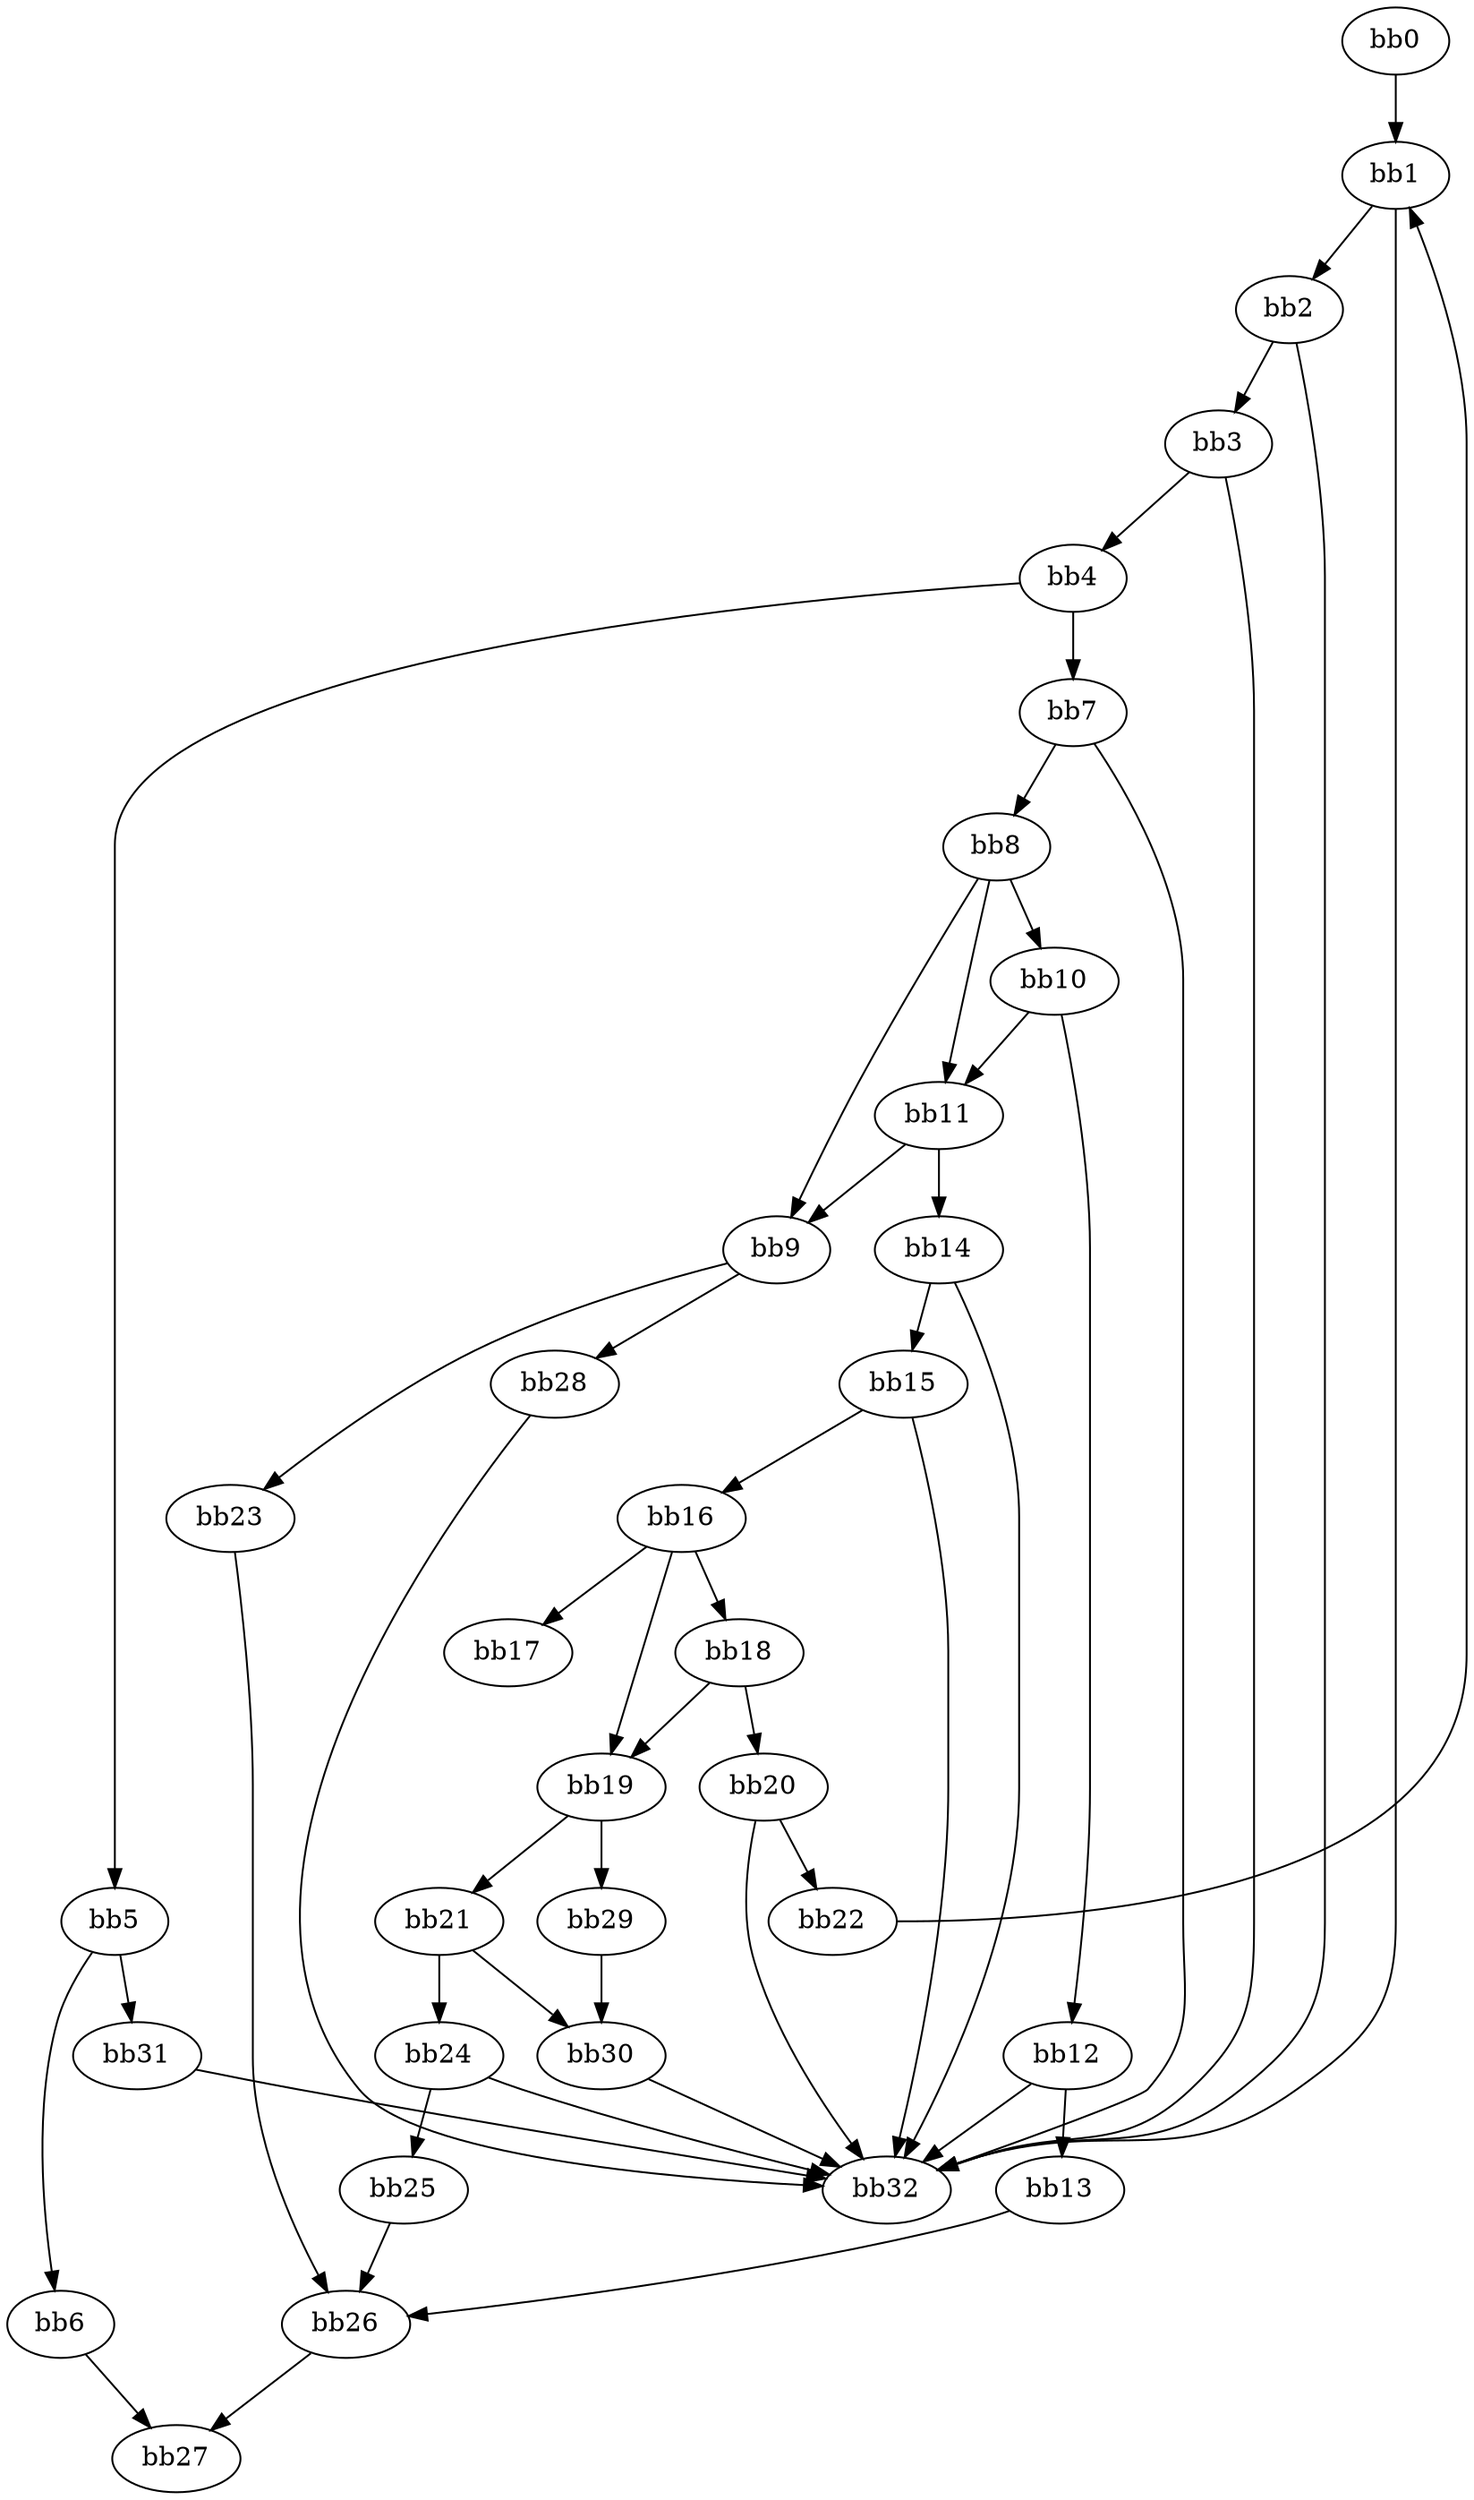 digraph {
    0 [ label = "bb0\l" ]
    1 [ label = "bb1\l" ]
    2 [ label = "bb2\l" ]
    3 [ label = "bb3\l" ]
    4 [ label = "bb4\l" ]
    5 [ label = "bb5\l" ]
    6 [ label = "bb6\l" ]
    7 [ label = "bb7\l" ]
    8 [ label = "bb8\l" ]
    9 [ label = "bb9\l" ]
    10 [ label = "bb10\l" ]
    11 [ label = "bb11\l" ]
    12 [ label = "bb12\l" ]
    13 [ label = "bb13\l" ]
    14 [ label = "bb14\l" ]
    15 [ label = "bb15\l" ]
    16 [ label = "bb16\l" ]
    17 [ label = "bb17\l" ]
    18 [ label = "bb18\l" ]
    19 [ label = "bb19\l" ]
    20 [ label = "bb20\l" ]
    21 [ label = "bb21\l" ]
    22 [ label = "bb22\l" ]
    23 [ label = "bb23\l" ]
    24 [ label = "bb24\l" ]
    25 [ label = "bb25\l" ]
    26 [ label = "bb26\l" ]
    27 [ label = "bb27\l" ]
    28 [ label = "bb28\l" ]
    29 [ label = "bb29\l" ]
    30 [ label = "bb30\l" ]
    31 [ label = "bb31\l" ]
    32 [ label = "bb32\l" ]
    0 -> 1 [ ]
    1 -> 2 [ ]
    1 -> 32 [ ]
    2 -> 3 [ ]
    2 -> 32 [ ]
    3 -> 4 [ ]
    3 -> 32 [ ]
    4 -> 5 [ ]
    4 -> 7 [ ]
    5 -> 6 [ ]
    5 -> 31 [ ]
    6 -> 27 [ ]
    7 -> 8 [ ]
    7 -> 32 [ ]
    8 -> 9 [ ]
    8 -> 10 [ ]
    8 -> 11 [ ]
    9 -> 23 [ ]
    9 -> 28 [ ]
    10 -> 11 [ ]
    10 -> 12 [ ]
    11 -> 9 [ ]
    11 -> 14 [ ]
    12 -> 13 [ ]
    12 -> 32 [ ]
    13 -> 26 [ ]
    14 -> 15 [ ]
    14 -> 32 [ ]
    15 -> 16 [ ]
    15 -> 32 [ ]
    16 -> 17 [ ]
    16 -> 18 [ ]
    16 -> 19 [ ]
    18 -> 19 [ ]
    18 -> 20 [ ]
    19 -> 21 [ ]
    19 -> 29 [ ]
    20 -> 22 [ ]
    20 -> 32 [ ]
    21 -> 24 [ ]
    21 -> 30 [ ]
    22 -> 1 [ ]
    23 -> 26 [ ]
    24 -> 25 [ ]
    24 -> 32 [ ]
    25 -> 26 [ ]
    26 -> 27 [ ]
    28 -> 32 [ ]
    29 -> 30 [ ]
    30 -> 32 [ ]
    31 -> 32 [ ]
}

